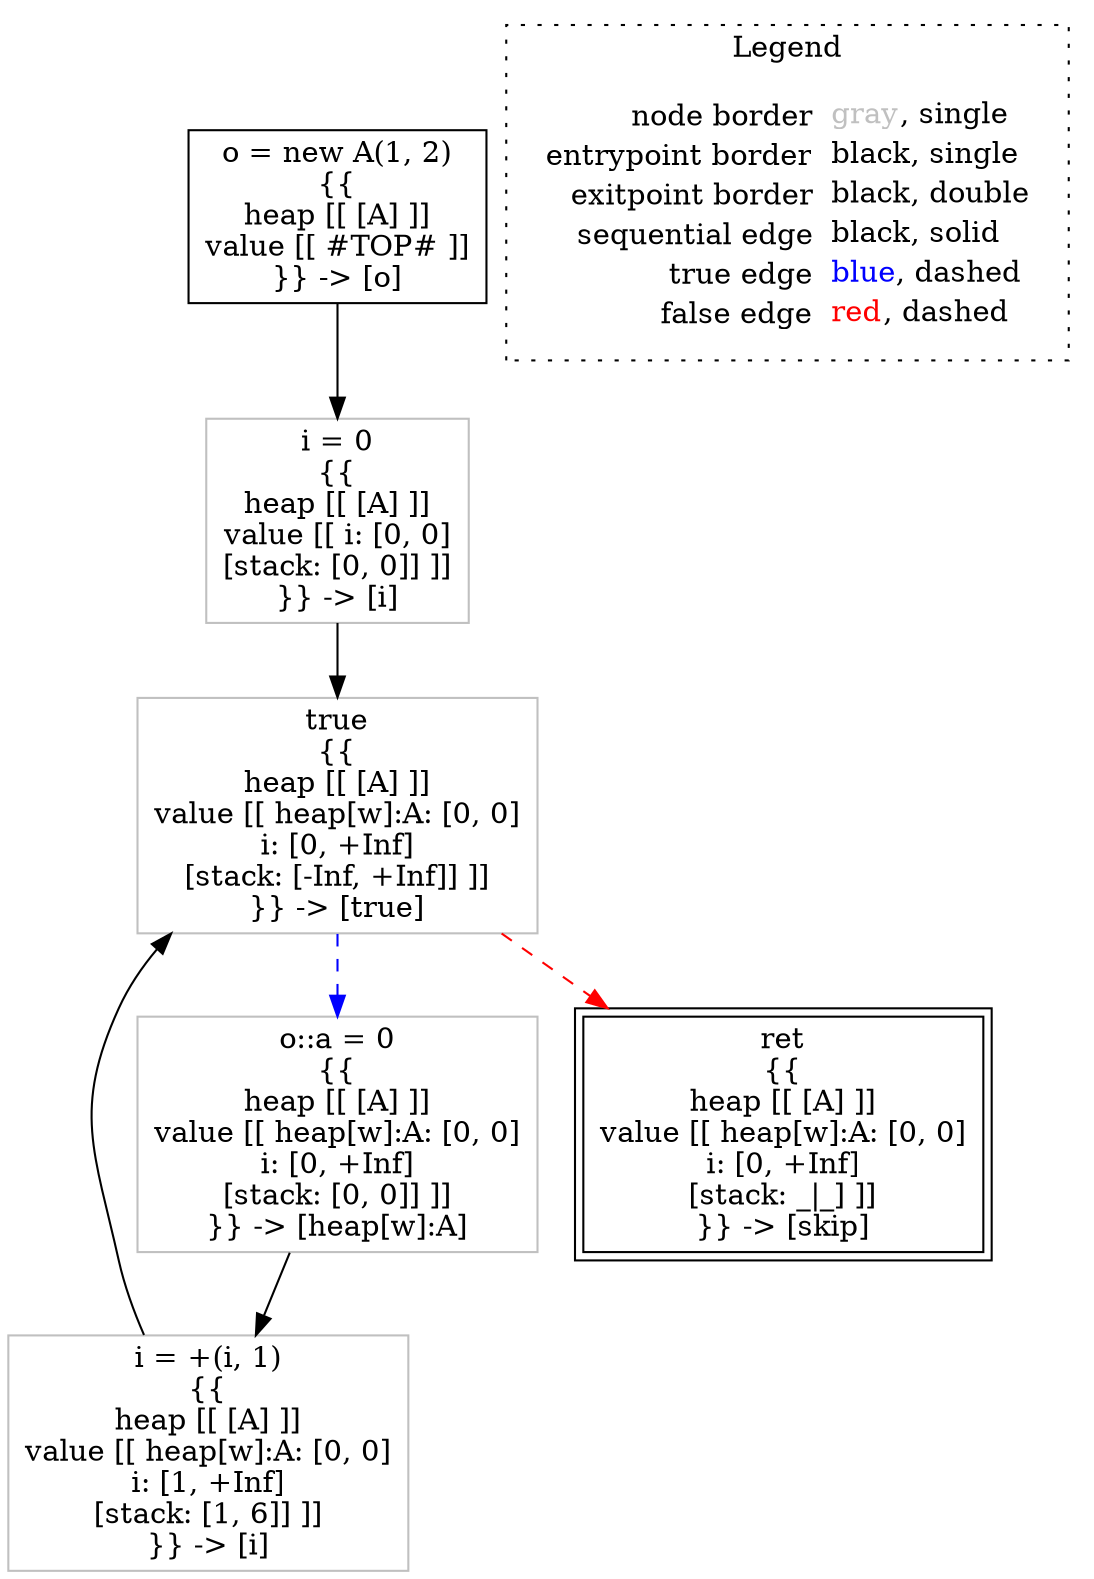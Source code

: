 digraph {
	"node0" [shape="rect",color="black",label=<o = new A(1, 2)<BR/>{{<BR/>heap [[ [A] ]]<BR/>value [[ #TOP# ]]<BR/>}} -&gt; [o]>];
	"node1" [shape="rect",color="gray",label=<o::a = 0<BR/>{{<BR/>heap [[ [A] ]]<BR/>value [[ heap[w]:A: [0, 0]<BR/>i: [0, +Inf]<BR/>[stack: [0, 0]] ]]<BR/>}} -&gt; [heap[w]:A]>];
	"node2" [shape="rect",color="gray",label=<i = +(i, 1)<BR/>{{<BR/>heap [[ [A] ]]<BR/>value [[ heap[w]:A: [0, 0]<BR/>i: [1, +Inf]<BR/>[stack: [1, 6]] ]]<BR/>}} -&gt; [i]>];
	"node3" [shape="rect",color="gray",label=<i = 0<BR/>{{<BR/>heap [[ [A] ]]<BR/>value [[ i: [0, 0]<BR/>[stack: [0, 0]] ]]<BR/>}} -&gt; [i]>];
	"node4" [shape="rect",color="black",peripheries="2",label=<ret<BR/>{{<BR/>heap [[ [A] ]]<BR/>value [[ heap[w]:A: [0, 0]<BR/>i: [0, +Inf]<BR/>[stack: _|_] ]]<BR/>}} -&gt; [skip]>];
	"node5" [shape="rect",color="gray",label=<true<BR/>{{<BR/>heap [[ [A] ]]<BR/>value [[ heap[w]:A: [0, 0]<BR/>i: [0, +Inf]<BR/>[stack: [-Inf, +Inf]] ]]<BR/>}} -&gt; [true]>];
	"node1" -> "node2" [color="black"];
	"node0" -> "node3" [color="black"];
	"node2" -> "node5" [color="black"];
	"node3" -> "node5" [color="black"];
	"node5" -> "node1" [color="blue",style="dashed"];
	"node5" -> "node4" [color="red",style="dashed"];
subgraph cluster_legend {
	label="Legend";
	style=dotted;
	node [shape=plaintext];
	"legend" [label=<<table border="0" cellpadding="2" cellspacing="0" cellborder="0"><tr><td align="right">node border&nbsp;</td><td align="left"><font color="gray">gray</font>, single</td></tr><tr><td align="right">entrypoint border&nbsp;</td><td align="left"><font color="black">black</font>, single</td></tr><tr><td align="right">exitpoint border&nbsp;</td><td align="left"><font color="black">black</font>, double</td></tr><tr><td align="right">sequential edge&nbsp;</td><td align="left"><font color="black">black</font>, solid</td></tr><tr><td align="right">true edge&nbsp;</td><td align="left"><font color="blue">blue</font>, dashed</td></tr><tr><td align="right">false edge&nbsp;</td><td align="left"><font color="red">red</font>, dashed</td></tr></table>>];
}

}
